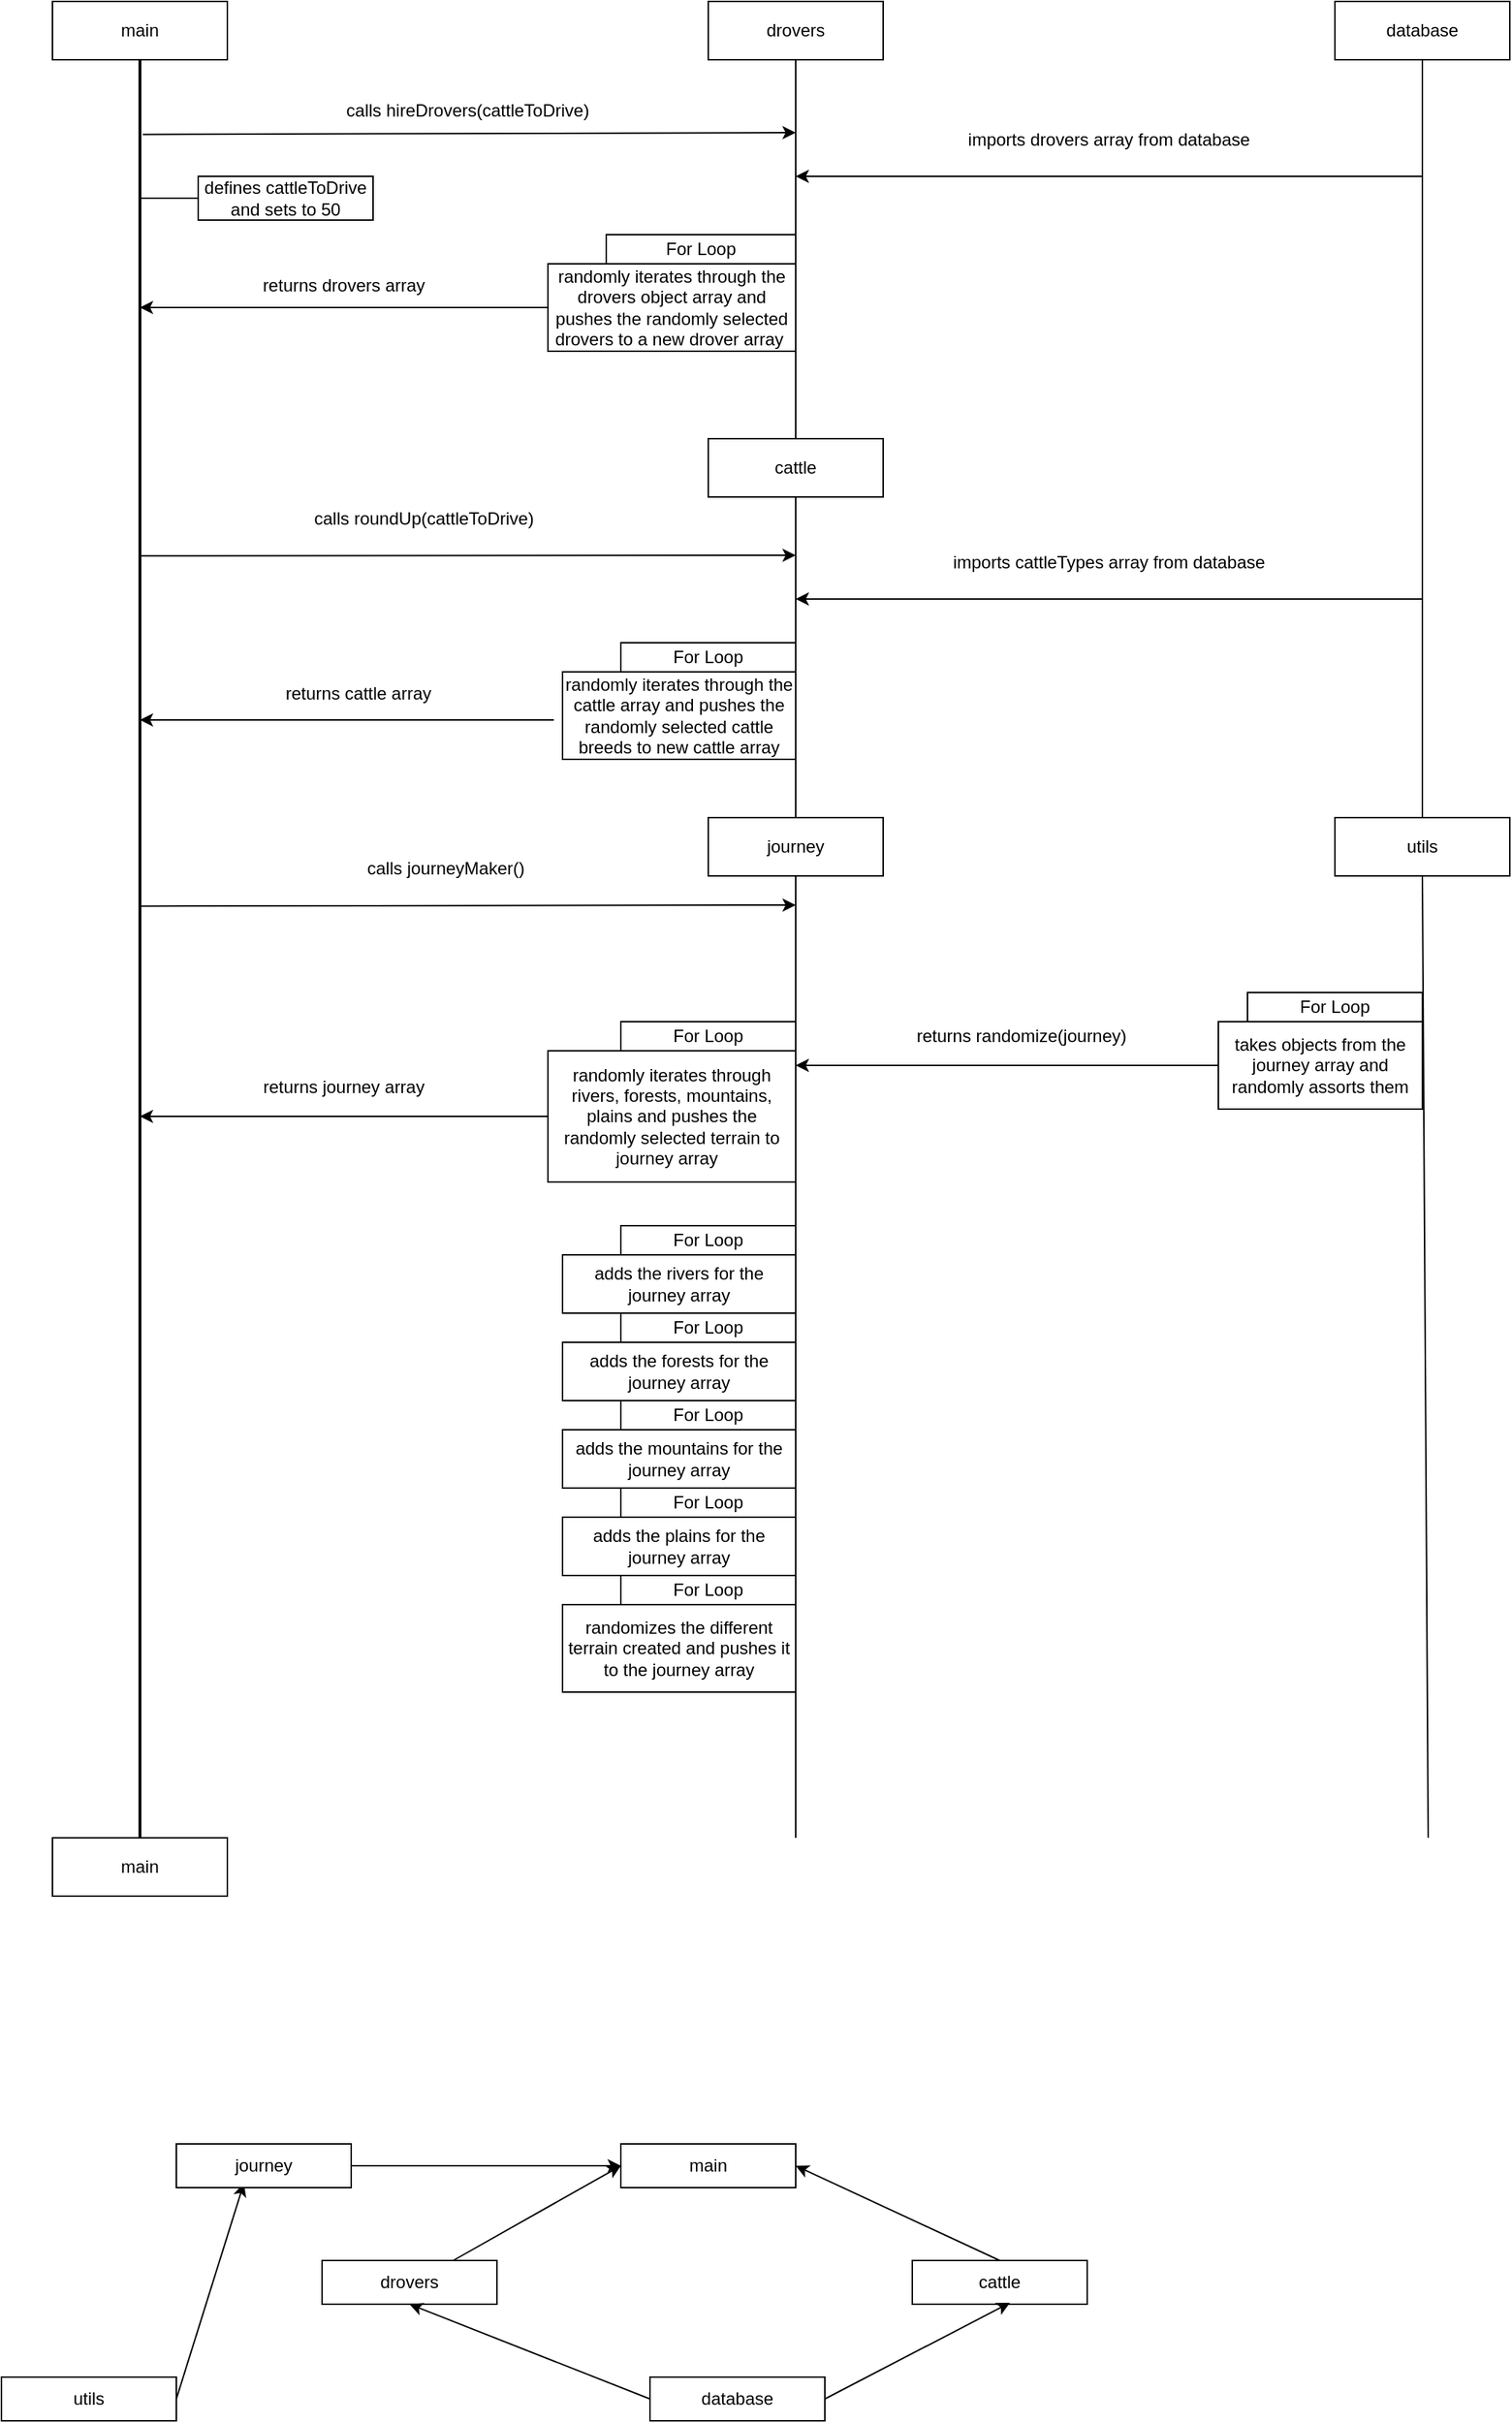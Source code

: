 <mxfile>
    <diagram id="1ym9PopG0AvVD8c9g-iw" name="Page-1">
        <mxGraphModel dx="650" dy="2008" grid="1" gridSize="10" guides="1" tooltips="1" connect="1" arrows="1" fold="1" page="1" pageScale="1" pageWidth="850" pageHeight="1100" math="0" shadow="0">
            <root>
                <mxCell id="0"/>
                <mxCell id="1" parent="0"/>
                <mxCell id="2" value="main" style="rounded=0;whiteSpace=wrap;html=1;" vertex="1" parent="1">
                    <mxGeometry x="40" y="20" width="120" height="40" as="geometry"/>
                </mxCell>
                <mxCell id="3" value="" style="line;strokeWidth=2;direction=south;html=1;" vertex="1" parent="1">
                    <mxGeometry x="95" y="60" width="10" height="1220" as="geometry"/>
                </mxCell>
                <mxCell id="4" value="main" style="rounded=0;whiteSpace=wrap;html=1;" vertex="1" parent="1">
                    <mxGeometry x="40" y="1280" width="120" height="40" as="geometry"/>
                </mxCell>
                <mxCell id="5" value="database" style="rounded=0;whiteSpace=wrap;html=1;" vertex="1" parent="1">
                    <mxGeometry x="920" y="20" width="120" height="40" as="geometry"/>
                </mxCell>
                <mxCell id="6" value="drovers" style="rounded=0;whiteSpace=wrap;html=1;" vertex="1" parent="1">
                    <mxGeometry x="490" y="20" width="120" height="40" as="geometry"/>
                </mxCell>
                <mxCell id="7" value="cattle" style="rounded=0;whiteSpace=wrap;html=1;" vertex="1" parent="1">
                    <mxGeometry x="490" y="320" width="120" height="40" as="geometry"/>
                </mxCell>
                <mxCell id="8" value="randomly iterates through the drovers object array and pushes the randomly selected drovers to a new drover array&amp;nbsp;" style="rounded=0;whiteSpace=wrap;html=1;" vertex="1" parent="1">
                    <mxGeometry x="380" y="200" width="170" height="60" as="geometry"/>
                </mxCell>
                <mxCell id="9" value="For Loop" style="rounded=0;whiteSpace=wrap;html=1;" vertex="1" parent="1">
                    <mxGeometry x="420" y="180" width="130" height="20" as="geometry"/>
                </mxCell>
                <mxCell id="10" value="For Loop" style="rounded=0;whiteSpace=wrap;html=1;" vertex="1" parent="1">
                    <mxGeometry x="430" y="460" width="120" height="20" as="geometry"/>
                </mxCell>
                <mxCell id="11" value="randomly iterates through the cattle array and pushes the randomly selected cattle breeds to new cattle array" style="rounded=0;whiteSpace=wrap;html=1;" vertex="1" parent="1">
                    <mxGeometry x="390" y="480" width="160" height="60" as="geometry"/>
                </mxCell>
                <mxCell id="12" value="journey" style="rounded=0;whiteSpace=wrap;html=1;" vertex="1" parent="1">
                    <mxGeometry x="490" y="580" width="120" height="40" as="geometry"/>
                </mxCell>
                <mxCell id="13" value="For Loop" style="rounded=0;whiteSpace=wrap;html=1;" vertex="1" parent="1">
                    <mxGeometry x="430" y="860" width="120" height="20" as="geometry"/>
                </mxCell>
                <mxCell id="14" value="adds the rivers for the journey array" style="rounded=0;whiteSpace=wrap;html=1;" vertex="1" parent="1">
                    <mxGeometry x="390" y="880" width="160" height="40" as="geometry"/>
                </mxCell>
                <mxCell id="15" value="For Loop" style="rounded=0;whiteSpace=wrap;html=1;" vertex="1" parent="1">
                    <mxGeometry x="430" y="920" width="120" height="20" as="geometry"/>
                </mxCell>
                <mxCell id="16" value="For Loop" style="rounded=0;whiteSpace=wrap;html=1;" vertex="1" parent="1">
                    <mxGeometry x="430" y="720" width="120" height="20" as="geometry"/>
                </mxCell>
                <mxCell id="17" value="randomly iterates through rivers, forests, mountains, plains and pushes the randomly selected terrain to journey array&amp;nbsp;&amp;nbsp;" style="rounded=0;whiteSpace=wrap;html=1;" vertex="1" parent="1">
                    <mxGeometry x="380" y="740" width="170" height="90" as="geometry"/>
                </mxCell>
                <mxCell id="18" value="adds the forests for the journey array" style="rounded=0;whiteSpace=wrap;html=1;" vertex="1" parent="1">
                    <mxGeometry x="390" y="940" width="160" height="40" as="geometry"/>
                </mxCell>
                <mxCell id="19" value="For Loop" style="rounded=0;whiteSpace=wrap;html=1;" vertex="1" parent="1">
                    <mxGeometry x="430" y="980" width="120" height="20" as="geometry"/>
                </mxCell>
                <mxCell id="20" value="adds the mountains for the journey array" style="rounded=0;whiteSpace=wrap;html=1;" vertex="1" parent="1">
                    <mxGeometry x="390" y="1000" width="160" height="40" as="geometry"/>
                </mxCell>
                <mxCell id="21" value="For Loop" style="rounded=0;whiteSpace=wrap;html=1;" vertex="1" parent="1">
                    <mxGeometry x="430" y="1040" width="120" height="20" as="geometry"/>
                </mxCell>
                <mxCell id="22" value="adds the plains for the journey array" style="rounded=0;whiteSpace=wrap;html=1;" vertex="1" parent="1">
                    <mxGeometry x="390" y="1060" width="160" height="40" as="geometry"/>
                </mxCell>
                <mxCell id="23" value="For Loop" style="rounded=0;whiteSpace=wrap;html=1;" vertex="1" parent="1">
                    <mxGeometry x="430" y="1100" width="120" height="20" as="geometry"/>
                </mxCell>
                <mxCell id="24" value="randomizes the different terrain created and pushes it to the journey array" style="rounded=0;whiteSpace=wrap;html=1;" vertex="1" parent="1">
                    <mxGeometry x="390" y="1120" width="160" height="60" as="geometry"/>
                </mxCell>
                <mxCell id="25" value="main" style="rounded=0;whiteSpace=wrap;html=1;" vertex="1" parent="1">
                    <mxGeometry x="430" y="1490" width="120" height="30" as="geometry"/>
                </mxCell>
                <mxCell id="26" value="" style="endArrow=classic;html=1;entryX=1;entryY=0.5;entryDx=0;entryDy=0;exitX=0.5;exitY=0;exitDx=0;exitDy=0;" edge="1" parent="1" source="27" target="25">
                    <mxGeometry width="50" height="50" relative="1" as="geometry">
                        <mxPoint x="640" y="1440" as="sourcePoint"/>
                        <mxPoint x="650" y="1440" as="targetPoint"/>
                        <Array as="points"/>
                    </mxGeometry>
                </mxCell>
                <mxCell id="27" value="cattle" style="rounded=0;whiteSpace=wrap;html=1;" vertex="1" parent="1">
                    <mxGeometry x="630" y="1570" width="120" height="30" as="geometry"/>
                </mxCell>
                <mxCell id="28" value="" style="endArrow=classic;html=1;exitX=1;exitY=0.5;exitDx=0;exitDy=0;entryX=0.558;entryY=0.967;entryDx=0;entryDy=0;entryPerimeter=0;" edge="1" parent="1" source="29" target="27">
                    <mxGeometry width="50" height="50" relative="1" as="geometry">
                        <mxPoint x="730" y="1530" as="sourcePoint"/>
                        <mxPoint x="690" y="1470" as="targetPoint"/>
                        <Array as="points"/>
                    </mxGeometry>
                </mxCell>
                <mxCell id="29" value="database" style="rounded=0;whiteSpace=wrap;html=1;" vertex="1" parent="1">
                    <mxGeometry x="450" y="1650" width="120" height="30" as="geometry"/>
                </mxCell>
                <mxCell id="30" value="utils" style="rounded=0;whiteSpace=wrap;html=1;" vertex="1" parent="1">
                    <mxGeometry x="5" y="1650" width="120" height="30" as="geometry"/>
                </mxCell>
                <mxCell id="31" value="" style="endArrow=classic;html=1;entryX=0.386;entryY=0.902;entryDx=0;entryDy=0;exitX=1;exitY=0.5;exitDx=0;exitDy=0;entryPerimeter=0;" edge="1" parent="1" source="30" target="35">
                    <mxGeometry width="50" height="50" relative="1" as="geometry">
                        <mxPoint x="800" y="1455" as="sourcePoint"/>
                        <mxPoint x="790" y="1420" as="targetPoint"/>
                    </mxGeometry>
                </mxCell>
                <mxCell id="32" value="drovers" style="rounded=0;whiteSpace=wrap;html=1;" vertex="1" parent="1">
                    <mxGeometry x="225" y="1570" width="120" height="30" as="geometry"/>
                </mxCell>
                <mxCell id="33" value="" style="endArrow=classic;html=1;entryX=0;entryY=0.5;entryDx=0;entryDy=0;exitX=0.75;exitY=0;exitDx=0;exitDy=0;" edge="1" parent="1" source="32" target="25">
                    <mxGeometry width="50" height="50" relative="1" as="geometry">
                        <mxPoint x="310" y="1440" as="sourcePoint"/>
                        <mxPoint x="360" y="1390" as="targetPoint"/>
                        <Array as="points"/>
                    </mxGeometry>
                </mxCell>
                <mxCell id="34" value="" style="endArrow=classic;html=1;exitX=0;exitY=0.5;exitDx=0;exitDy=0;entryX=0.5;entryY=1;entryDx=0;entryDy=0;" edge="1" parent="1" source="29" target="32">
                    <mxGeometry width="50" height="50" relative="1" as="geometry">
                        <mxPoint x="360" y="1540" as="sourcePoint"/>
                        <mxPoint x="410" y="1490" as="targetPoint"/>
                    </mxGeometry>
                </mxCell>
                <mxCell id="35" value="journey" style="rounded=0;whiteSpace=wrap;html=1;" vertex="1" parent="1">
                    <mxGeometry x="125" y="1490" width="120" height="30" as="geometry"/>
                </mxCell>
                <mxCell id="36" value="" style="endArrow=classic;html=1;entryX=0;entryY=0.5;entryDx=0;entryDy=0;exitX=1;exitY=0.5;exitDx=0;exitDy=0;" edge="1" parent="1" source="35" target="25">
                    <mxGeometry width="50" height="50" relative="1" as="geometry">
                        <mxPoint x="250" y="1400" as="sourcePoint"/>
                        <mxPoint x="300" y="1350" as="targetPoint"/>
                    </mxGeometry>
                </mxCell>
                <mxCell id="37" value="utils" style="rounded=0;whiteSpace=wrap;html=1;" vertex="1" parent="1">
                    <mxGeometry x="920" y="580" width="120" height="40" as="geometry"/>
                </mxCell>
                <mxCell id="38" value="" style="endArrow=none;html=1;entryX=0.5;entryY=1;entryDx=0;entryDy=0;" edge="1" parent="1" target="5">
                    <mxGeometry width="50" height="50" relative="1" as="geometry">
                        <mxPoint x="980" y="580" as="sourcePoint"/>
                        <mxPoint x="980" y="70" as="targetPoint"/>
                    </mxGeometry>
                </mxCell>
                <mxCell id="39" value="" style="endArrow=none;html=1;entryX=0.5;entryY=1;entryDx=0;entryDy=0;" edge="1" parent="1" target="6">
                    <mxGeometry width="50" height="50" relative="1" as="geometry">
                        <mxPoint x="550" y="320" as="sourcePoint"/>
                        <mxPoint x="560" y="80" as="targetPoint"/>
                    </mxGeometry>
                </mxCell>
                <mxCell id="40" value="" style="endArrow=none;html=1;entryX=0.5;entryY=1;entryDx=0;entryDy=0;exitX=0.5;exitY=0;exitDx=0;exitDy=0;" edge="1" parent="1" source="12" target="7">
                    <mxGeometry width="50" height="50" relative="1" as="geometry">
                        <mxPoint x="550" y="570" as="sourcePoint"/>
                        <mxPoint x="550" y="370" as="targetPoint"/>
                    </mxGeometry>
                </mxCell>
                <mxCell id="41" value="" style="endArrow=none;html=1;entryX=0.5;entryY=1;entryDx=0;entryDy=0;" edge="1" parent="1" target="12">
                    <mxGeometry width="50" height="50" relative="1" as="geometry">
                        <mxPoint x="550" y="1280" as="sourcePoint"/>
                        <mxPoint x="550" y="630" as="targetPoint"/>
                    </mxGeometry>
                </mxCell>
                <mxCell id="42" value="" style="endArrow=none;html=1;entryX=0.5;entryY=1;entryDx=0;entryDy=0;" edge="1" parent="1" target="37">
                    <mxGeometry width="50" height="50" relative="1" as="geometry">
                        <mxPoint x="984" y="1280" as="sourcePoint"/>
                        <mxPoint x="990" y="640" as="targetPoint"/>
                    </mxGeometry>
                </mxCell>
                <mxCell id="43" value="calls hireDrovers(cattleToDrive)" style="text;html=1;strokeColor=none;fillColor=none;align=center;verticalAlign=middle;whiteSpace=wrap;rounded=0;" vertex="1" parent="1">
                    <mxGeometry x="200" y="80" width="250" height="30" as="geometry"/>
                </mxCell>
                <mxCell id="44" value="" style="endArrow=classic;html=1;exitX=0.279;exitY=0.6;exitDx=0;exitDy=0;exitPerimeter=0;" edge="1" parent="1" source="3">
                    <mxGeometry width="50" height="50" relative="1" as="geometry">
                        <mxPoint x="290" y="510" as="sourcePoint"/>
                        <mxPoint x="550" y="400" as="targetPoint"/>
                    </mxGeometry>
                </mxCell>
                <mxCell id="45" value="calls roundUp(cattleToDrive)" style="text;html=1;strokeColor=none;fillColor=none;align=center;verticalAlign=middle;whiteSpace=wrap;rounded=0;" vertex="1" parent="1">
                    <mxGeometry x="160" y="360" width="270" height="30" as="geometry"/>
                </mxCell>
                <mxCell id="46" value="" style="endArrow=classic;html=1;exitX=0.042;exitY=0.3;exitDx=0;exitDy=0;exitPerimeter=0;" edge="1" parent="1" source="3">
                    <mxGeometry width="50" height="50" relative="1" as="geometry">
                        <mxPoint x="220" y="150" as="sourcePoint"/>
                        <mxPoint x="550" y="110" as="targetPoint"/>
                    </mxGeometry>
                </mxCell>
                <mxCell id="47" value="" style="endArrow=classic;html=1;exitX=0;exitY=0.5;exitDx=0;exitDy=0;" edge="1" parent="1" source="8">
                    <mxGeometry width="50" height="50" relative="1" as="geometry">
                        <mxPoint x="290" y="240" as="sourcePoint"/>
                        <mxPoint x="100" y="230" as="targetPoint"/>
                    </mxGeometry>
                </mxCell>
                <mxCell id="48" value="returns drovers array" style="text;html=1;strokeColor=none;fillColor=none;align=center;verticalAlign=middle;whiteSpace=wrap;rounded=0;" vertex="1" parent="1">
                    <mxGeometry x="100" y="200" width="280" height="30" as="geometry"/>
                </mxCell>
                <mxCell id="49" value="" style="endArrow=classic;html=1;exitX=-0.037;exitY=0.55;exitDx=0;exitDy=0;exitPerimeter=0;" edge="1" parent="1" source="11">
                    <mxGeometry width="50" height="50" relative="1" as="geometry">
                        <mxPoint x="270" y="540" as="sourcePoint"/>
                        <mxPoint x="100" y="513" as="targetPoint"/>
                    </mxGeometry>
                </mxCell>
                <mxCell id="50" value="returns cattle array" style="text;html=1;strokeColor=none;fillColor=none;align=center;verticalAlign=middle;whiteSpace=wrap;rounded=0;" vertex="1" parent="1">
                    <mxGeometry x="120" y="480" width="260" height="30" as="geometry"/>
                </mxCell>
                <mxCell id="51" value="" style="endArrow=classic;html=1;exitX=0.476;exitY=0.4;exitDx=0;exitDy=0;exitPerimeter=0;" edge="1" parent="1" source="3">
                    <mxGeometry width="50" height="50" relative="1" as="geometry">
                        <mxPoint x="210" y="680" as="sourcePoint"/>
                        <mxPoint x="550" y="640" as="targetPoint"/>
                    </mxGeometry>
                </mxCell>
                <mxCell id="52" value="calls journeyMaker()" style="text;html=1;strokeColor=none;fillColor=none;align=center;verticalAlign=middle;whiteSpace=wrap;rounded=0;" vertex="1" parent="1">
                    <mxGeometry x="130" y="600" width="360" height="30" as="geometry"/>
                </mxCell>
                <mxCell id="53" value="" style="endArrow=classic;html=1;exitX=0;exitY=0.5;exitDx=0;exitDy=0;" edge="1" parent="1" source="17">
                    <mxGeometry width="50" height="50" relative="1" as="geometry">
                        <mxPoint x="270" y="800" as="sourcePoint"/>
                        <mxPoint x="100" y="785" as="targetPoint"/>
                    </mxGeometry>
                </mxCell>
                <mxCell id="54" value="returns journey array" style="text;html=1;strokeColor=none;fillColor=none;align=center;verticalAlign=middle;whiteSpace=wrap;rounded=0;" vertex="1" parent="1">
                    <mxGeometry x="110" y="750" width="260" height="30" as="geometry"/>
                </mxCell>
                <mxCell id="55" value="defines cattleToDrive and sets to 50" style="rounded=0;whiteSpace=wrap;html=1;" vertex="1" parent="1">
                    <mxGeometry x="140" y="140" width="120" height="30" as="geometry"/>
                </mxCell>
                <mxCell id="56" value="" style="endArrow=none;html=1;entryX=0;entryY=0.5;entryDx=0;entryDy=0;" edge="1" parent="1" target="55">
                    <mxGeometry width="50" height="50" relative="1" as="geometry">
                        <mxPoint x="100" y="155" as="sourcePoint"/>
                        <mxPoint x="150" y="130" as="targetPoint"/>
                    </mxGeometry>
                </mxCell>
                <mxCell id="57" value="" style="endArrow=classic;html=1;" edge="1" parent="1">
                    <mxGeometry width="50" height="50" relative="1" as="geometry">
                        <mxPoint x="980" y="140" as="sourcePoint"/>
                        <mxPoint x="550" y="140" as="targetPoint"/>
                    </mxGeometry>
                </mxCell>
                <mxCell id="58" value="imports drovers array from database" style="text;html=1;strokeColor=none;fillColor=none;align=center;verticalAlign=middle;whiteSpace=wrap;rounded=0;" vertex="1" parent="1">
                    <mxGeometry x="570" y="100" width="390" height="30" as="geometry"/>
                </mxCell>
                <mxCell id="59" value="" style="endArrow=classic;html=1;" edge="1" parent="1">
                    <mxGeometry width="50" height="50" relative="1" as="geometry">
                        <mxPoint x="980" y="430" as="sourcePoint"/>
                        <mxPoint x="550" y="430" as="targetPoint"/>
                    </mxGeometry>
                </mxCell>
                <mxCell id="60" value="imports cattleTypes array from database" style="text;html=1;strokeColor=none;fillColor=none;align=center;verticalAlign=middle;whiteSpace=wrap;rounded=0;" vertex="1" parent="1">
                    <mxGeometry x="570" y="390" width="390" height="30" as="geometry"/>
                </mxCell>
                <mxCell id="61" value="For Loop" style="rounded=0;whiteSpace=wrap;html=1;" vertex="1" parent="1">
                    <mxGeometry x="860" y="700" width="120" height="20" as="geometry"/>
                </mxCell>
                <mxCell id="62" value="takes objects from the journey array and randomly assorts them" style="rounded=0;whiteSpace=wrap;html=1;" vertex="1" parent="1">
                    <mxGeometry x="840" y="720" width="140" height="60" as="geometry"/>
                </mxCell>
                <mxCell id="63" value="" style="endArrow=classic;html=1;" edge="1" parent="1">
                    <mxGeometry width="50" height="50" relative="1" as="geometry">
                        <mxPoint x="840" y="750" as="sourcePoint"/>
                        <mxPoint x="550" y="750" as="targetPoint"/>
                    </mxGeometry>
                </mxCell>
                <mxCell id="64" value="returns randomize(journey)" style="text;html=1;strokeColor=none;fillColor=none;align=center;verticalAlign=middle;whiteSpace=wrap;rounded=0;" vertex="1" parent="1">
                    <mxGeometry x="570" y="715" width="270" height="30" as="geometry"/>
                </mxCell>
            </root>
        </mxGraphModel>
    </diagram>
</mxfile>